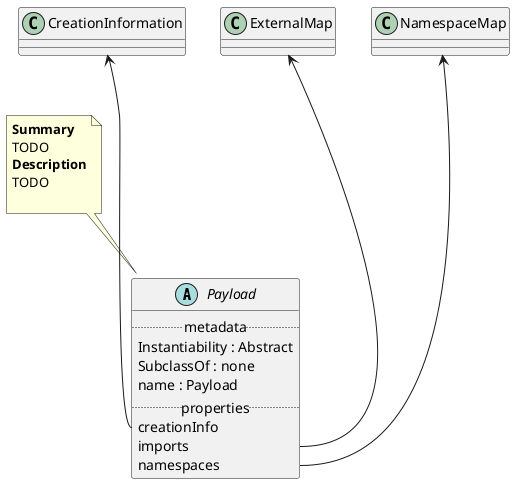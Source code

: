 @startuml
abstract Payload {
.. metadata ..
    Instantiability : Abstract
    SubclassOf : none
    name : Payload
.. properties ..
    creationInfo
    imports
    namespaces
}
note top of Payload
<b>Summary</b>
TODO
<b>Description</b>
TODO

end note
"CreationInformation" <--- "Payload::creationInfo"
"ExternalMap" <--- "Payload::imports"
"NamespaceMap" <--- "Payload::namespaces"
@enduml
